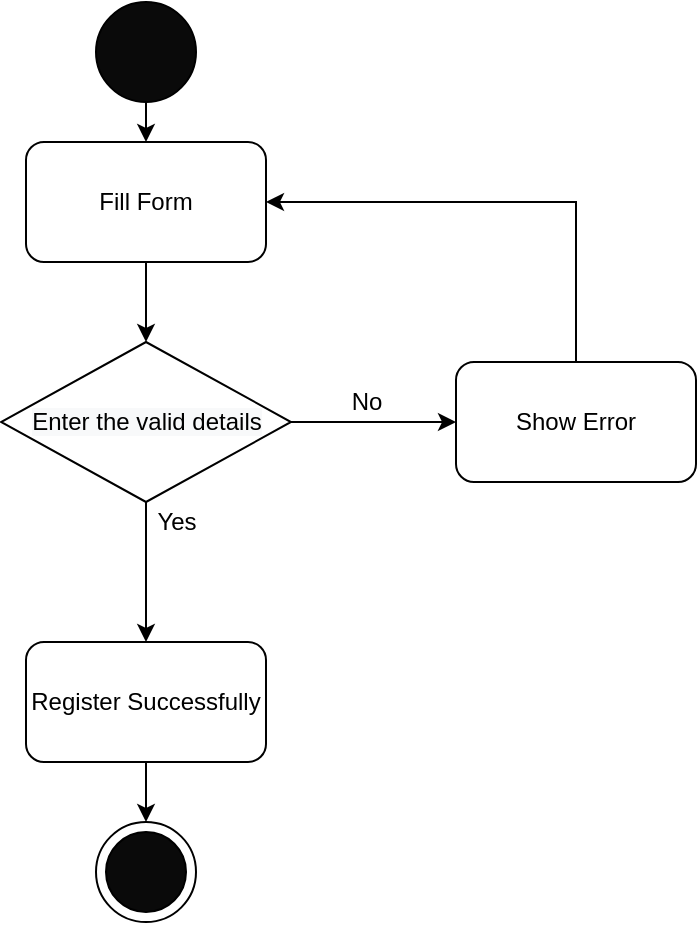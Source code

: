 <mxfile version="16.4.3" type="device"><diagram id="zAXtwYM5_Yiz9pQEBJkd" name="Page-1"><mxGraphModel dx="340" dy="709" grid="1" gridSize="10" guides="1" tooltips="1" connect="1" arrows="1" fold="1" page="1" pageScale="1" pageWidth="827" pageHeight="1169" math="0" shadow="0"><root><mxCell id="0"/><mxCell id="1" parent="0"/><mxCell id="isfXv0DuhAI8vXiQAEQB-5" style="edgeStyle=orthogonalEdgeStyle;rounded=0;orthogonalLoop=1;jettySize=auto;html=1;exitX=0.5;exitY=1;exitDx=0;exitDy=0;entryX=0.5;entryY=0;entryDx=0;entryDy=0;" parent="1" source="isfXv0DuhAI8vXiQAEQB-2" target="isfXv0DuhAI8vXiQAEQB-3" edge="1"><mxGeometry relative="1" as="geometry"/></mxCell><mxCell id="isfXv0DuhAI8vXiQAEQB-2" value="" style="ellipse;whiteSpace=wrap;html=1;aspect=fixed;fillColor=#0A0A0A;" parent="1" vertex="1"><mxGeometry x="180" y="110" width="50" height="50" as="geometry"/></mxCell><mxCell id="mJ3Wxn-2sQ4_cKVhSR4R-4" style="edgeStyle=orthogonalEdgeStyle;rounded=0;orthogonalLoop=1;jettySize=auto;html=1;exitX=0.5;exitY=1;exitDx=0;exitDy=0;" edge="1" parent="1" source="isfXv0DuhAI8vXiQAEQB-3" target="mJ3Wxn-2sQ4_cKVhSR4R-1"><mxGeometry relative="1" as="geometry"/></mxCell><mxCell id="isfXv0DuhAI8vXiQAEQB-3" value="Fill Form" style="rounded=1;whiteSpace=wrap;html=1;fillColor=#FFFFFF;" parent="1" vertex="1"><mxGeometry x="145" y="180" width="120" height="60" as="geometry"/></mxCell><mxCell id="isfXv0DuhAI8vXiQAEQB-20" style="edgeStyle=orthogonalEdgeStyle;rounded=0;orthogonalLoop=1;jettySize=auto;html=1;exitX=0.5;exitY=1;exitDx=0;exitDy=0;" parent="1" source="isfXv0DuhAI8vXiQAEQB-11" target="isfXv0DuhAI8vXiQAEQB-19" edge="1"><mxGeometry relative="1" as="geometry"/></mxCell><mxCell id="isfXv0DuhAI8vXiQAEQB-11" value="Register Successfully" style="whiteSpace=wrap;html=1;fillColor=#FFFFFF;rounded=1;" parent="1" vertex="1"><mxGeometry x="145" y="430" width="120" height="60" as="geometry"/></mxCell><mxCell id="isfXv0DuhAI8vXiQAEQB-16" style="edgeStyle=orthogonalEdgeStyle;rounded=0;orthogonalLoop=1;jettySize=auto;html=1;exitX=0.5;exitY=0;exitDx=0;exitDy=0;entryX=1;entryY=0.5;entryDx=0;entryDy=0;" parent="1" source="isfXv0DuhAI8vXiQAEQB-14" target="isfXv0DuhAI8vXiQAEQB-3" edge="1"><mxGeometry relative="1" as="geometry"/></mxCell><mxCell id="isfXv0DuhAI8vXiQAEQB-14" value="Show Error" style="whiteSpace=wrap;html=1;fillColor=#FFFFFF;rounded=1;" parent="1" vertex="1"><mxGeometry x="360" y="290" width="120" height="60" as="geometry"/></mxCell><mxCell id="isfXv0DuhAI8vXiQAEQB-17" value="No" style="text;html=1;align=center;verticalAlign=middle;resizable=0;points=[];autosize=1;strokeColor=none;fillColor=none;" parent="1" vertex="1"><mxGeometry x="300" y="300" width="30" height="20" as="geometry"/></mxCell><mxCell id="isfXv0DuhAI8vXiQAEQB-18" value="Yes" style="text;html=1;align=center;verticalAlign=middle;resizable=0;points=[];autosize=1;strokeColor=none;fillColor=none;" parent="1" vertex="1"><mxGeometry x="200" y="360" width="40" height="20" as="geometry"/></mxCell><mxCell id="isfXv0DuhAI8vXiQAEQB-19" value="" style="ellipse;whiteSpace=wrap;html=1;aspect=fixed;fillColor=#FFFFFF;" parent="1" vertex="1"><mxGeometry x="180" y="520" width="50" height="50" as="geometry"/></mxCell><mxCell id="isfXv0DuhAI8vXiQAEQB-21" value="" style="ellipse;whiteSpace=wrap;html=1;aspect=fixed;fillColor=#0A0A0A;" parent="1" vertex="1"><mxGeometry x="185" y="525" width="40" height="40" as="geometry"/></mxCell><mxCell id="mJ3Wxn-2sQ4_cKVhSR4R-2" style="edgeStyle=orthogonalEdgeStyle;rounded=0;orthogonalLoop=1;jettySize=auto;html=1;exitX=1;exitY=0.5;exitDx=0;exitDy=0;" edge="1" parent="1" source="mJ3Wxn-2sQ4_cKVhSR4R-1" target="isfXv0DuhAI8vXiQAEQB-14"><mxGeometry relative="1" as="geometry"/></mxCell><mxCell id="mJ3Wxn-2sQ4_cKVhSR4R-3" style="edgeStyle=orthogonalEdgeStyle;rounded=0;orthogonalLoop=1;jettySize=auto;html=1;exitX=0.5;exitY=1;exitDx=0;exitDy=0;" edge="1" parent="1" source="mJ3Wxn-2sQ4_cKVhSR4R-1" target="isfXv0DuhAI8vXiQAEQB-11"><mxGeometry relative="1" as="geometry"/></mxCell><mxCell id="mJ3Wxn-2sQ4_cKVhSR4R-1" value="&#10;&#10;&lt;span style=&quot;color: rgb(0, 0, 0); font-family: helvetica; font-size: 12px; font-style: normal; font-weight: 400; letter-spacing: normal; text-align: center; text-indent: 0px; text-transform: none; word-spacing: 0px; background-color: rgb(248, 249, 250); display: inline; float: none;&quot;&gt;Enter the valid details&lt;/span&gt;&#10;&#10;" style="rhombus;whiteSpace=wrap;html=1;" vertex="1" parent="1"><mxGeometry x="132.5" y="280" width="145" height="80" as="geometry"/></mxCell></root></mxGraphModel></diagram></mxfile>